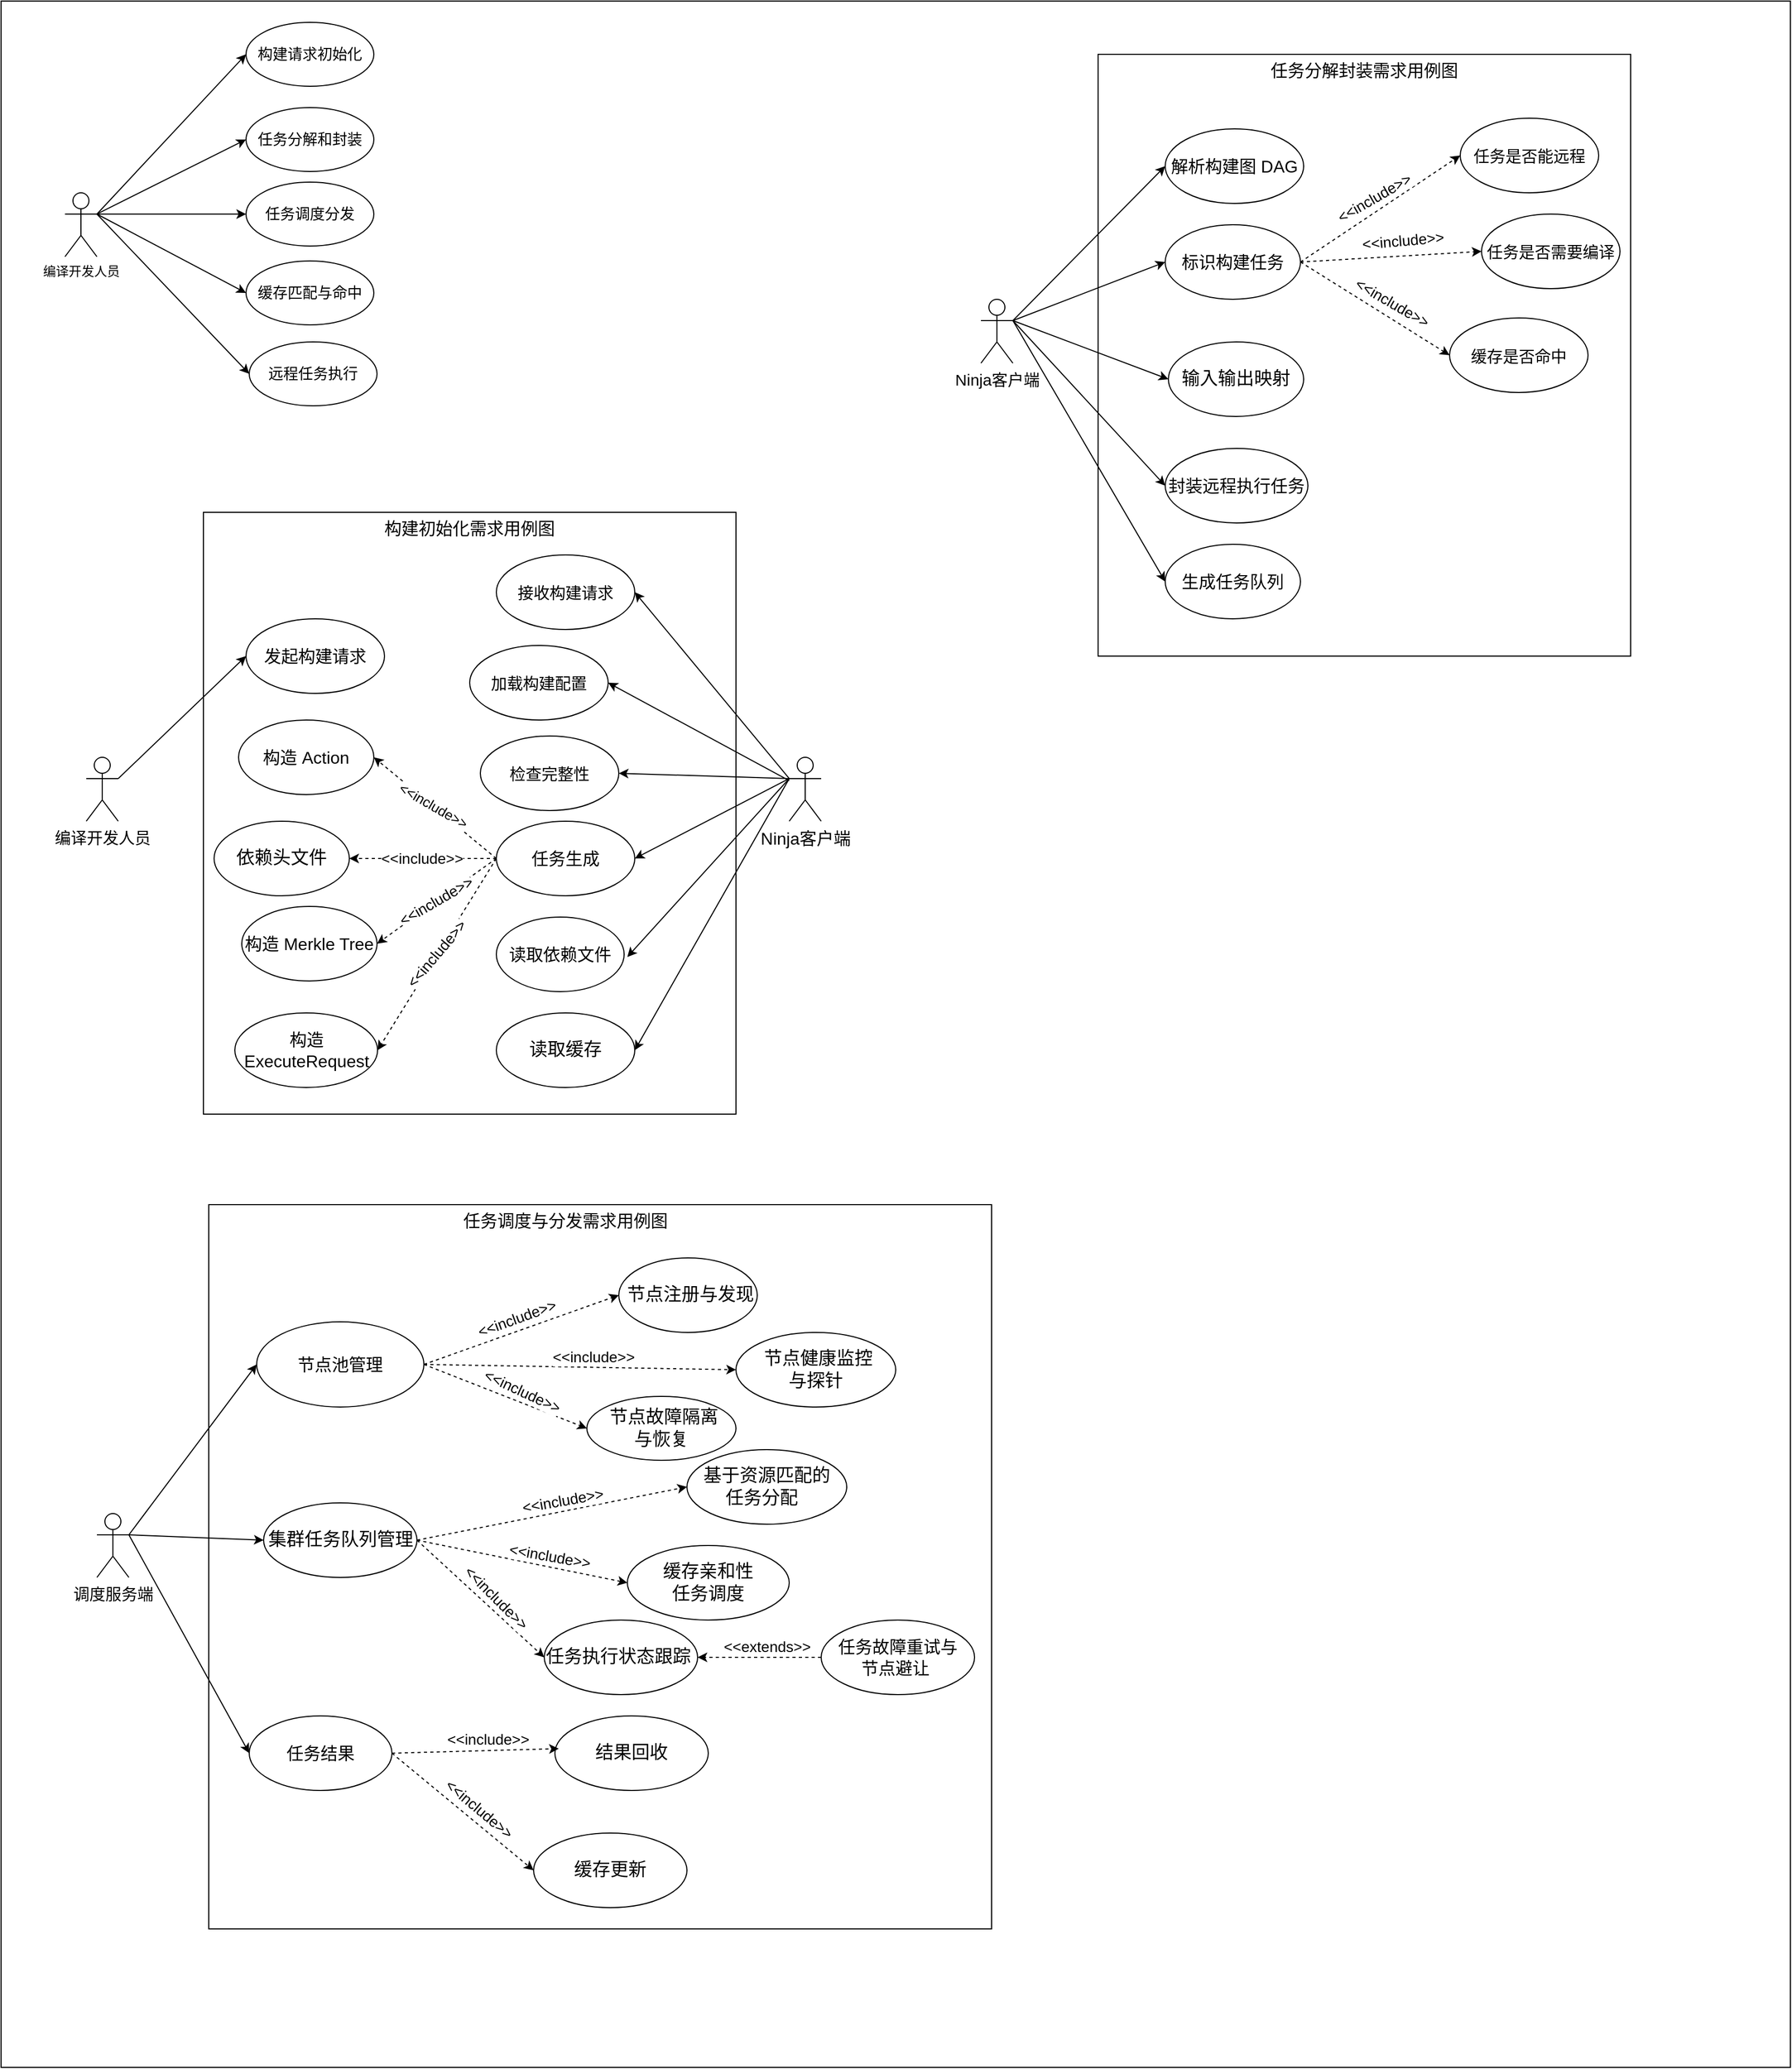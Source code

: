 <mxfile version="28.0.7">
  <diagram name="Page-1" id="qEtK4CYPQ_lM7GusHUAZ">
    <mxGraphModel dx="1860" dy="776" grid="1" gridSize="10" guides="1" tooltips="1" connect="1" arrows="1" fold="1" page="1" pageScale="1" pageWidth="850" pageHeight="1100" math="0" shadow="0">
      <root>
        <mxCell id="0" />
        <mxCell id="1" parent="0" />
        <mxCell id="RgCG5Li9tSHn9rsyd1P--2" value="" style="rounded=0;whiteSpace=wrap;html=1;" vertex="1" parent="1">
          <mxGeometry x="-840" y="40" width="1680" height="1940" as="geometry" />
        </mxCell>
        <mxCell id="RgCG5Li9tSHn9rsyd1P--35" value="" style="rounded=0;whiteSpace=wrap;html=1;" vertex="1" parent="1">
          <mxGeometry x="-650" y="520" width="500" height="565" as="geometry" />
        </mxCell>
        <mxCell id="RgCG5Li9tSHn9rsyd1P--13" style="rounded=0;orthogonalLoop=1;jettySize=auto;html=1;entryX=0;entryY=0.5;entryDx=0;entryDy=0;exitX=1;exitY=0.333;exitDx=0;exitDy=0;exitPerimeter=0;" edge="1" parent="1" source="RgCG5Li9tSHn9rsyd1P--4" target="RgCG5Li9tSHn9rsyd1P--7">
          <mxGeometry relative="1" as="geometry" />
        </mxCell>
        <mxCell id="RgCG5Li9tSHn9rsyd1P--4" value="编译开发人员" style="shape=umlActor;verticalLabelPosition=bottom;verticalAlign=top;html=1;outlineConnect=0;" vertex="1" parent="1">
          <mxGeometry x="-780" y="220" width="30" height="60" as="geometry" />
        </mxCell>
        <mxCell id="RgCG5Li9tSHn9rsyd1P--7" value="&lt;span style=&quot;font-size:10.5pt;mso-bidi-font-size:10.0pt;&lt;br/&gt;font-family:宋体;mso-bidi-font-family:宋体;mso-font-kerning:1.0pt;mso-ansi-language:&lt;br/&gt;EN-US;mso-fareast-language:ZH-CN;mso-bidi-language:AR-SA&quot;&gt;构建请求初始化&lt;/span&gt;" style="ellipse;whiteSpace=wrap;html=1;" vertex="1" parent="1">
          <mxGeometry x="-610" y="60" width="120" height="60" as="geometry" />
        </mxCell>
        <mxCell id="RgCG5Li9tSHn9rsyd1P--8" value="&lt;span style=&quot;font-size: 14px;&quot;&gt;任务分解和封装&lt;/span&gt;" style="ellipse;whiteSpace=wrap;html=1;" vertex="1" parent="1">
          <mxGeometry x="-610" y="140" width="120" height="60" as="geometry" />
        </mxCell>
        <mxCell id="RgCG5Li9tSHn9rsyd1P--9" value="&lt;span style=&quot;font-size: 14px;&quot;&gt;缓存匹配与命中&lt;/span&gt;" style="ellipse;whiteSpace=wrap;html=1;" vertex="1" parent="1">
          <mxGeometry x="-610" y="284" width="120" height="60" as="geometry" />
        </mxCell>
        <mxCell id="RgCG5Li9tSHn9rsyd1P--11" value="&lt;span style=&quot;font-size: 14px;&quot;&gt;任务调度分发&lt;/span&gt;" style="ellipse;whiteSpace=wrap;html=1;" vertex="1" parent="1">
          <mxGeometry x="-610" y="210" width="120" height="60" as="geometry" />
        </mxCell>
        <mxCell id="RgCG5Li9tSHn9rsyd1P--12" value="&lt;span style=&quot;font-size: 14px;&quot;&gt;远程任务执行&lt;/span&gt;" style="ellipse;whiteSpace=wrap;html=1;" vertex="1" parent="1">
          <mxGeometry x="-607" y="360" width="120" height="60" as="geometry" />
        </mxCell>
        <mxCell id="RgCG5Li9tSHn9rsyd1P--14" style="rounded=0;orthogonalLoop=1;jettySize=auto;html=1;entryX=0;entryY=0.5;entryDx=0;entryDy=0;exitX=1;exitY=0.333;exitDx=0;exitDy=0;exitPerimeter=0;" edge="1" parent="1" source="RgCG5Li9tSHn9rsyd1P--4" target="RgCG5Li9tSHn9rsyd1P--8">
          <mxGeometry relative="1" as="geometry">
            <mxPoint x="-700" y="330" as="sourcePoint" />
            <mxPoint x="-560" y="180" as="targetPoint" />
          </mxGeometry>
        </mxCell>
        <mxCell id="RgCG5Li9tSHn9rsyd1P--15" style="rounded=0;orthogonalLoop=1;jettySize=auto;html=1;entryX=0;entryY=0.5;entryDx=0;entryDy=0;exitX=1;exitY=0.333;exitDx=0;exitDy=0;exitPerimeter=0;" edge="1" parent="1" source="RgCG5Li9tSHn9rsyd1P--4" target="RgCG5Li9tSHn9rsyd1P--11">
          <mxGeometry relative="1" as="geometry">
            <mxPoint x="-660" y="360" as="sourcePoint" />
            <mxPoint x="-520" y="210" as="targetPoint" />
          </mxGeometry>
        </mxCell>
        <mxCell id="RgCG5Li9tSHn9rsyd1P--16" style="rounded=0;orthogonalLoop=1;jettySize=auto;html=1;entryX=0;entryY=0.5;entryDx=0;entryDy=0;" edge="1" parent="1" target="RgCG5Li9tSHn9rsyd1P--9">
          <mxGeometry relative="1" as="geometry">
            <mxPoint x="-750" y="240" as="sourcePoint" />
            <mxPoint x="-500" y="260" as="targetPoint" />
          </mxGeometry>
        </mxCell>
        <mxCell id="RgCG5Li9tSHn9rsyd1P--17" style="rounded=0;orthogonalLoop=1;jettySize=auto;html=1;entryX=0;entryY=0.5;entryDx=0;entryDy=0;" edge="1" parent="1" target="RgCG5Li9tSHn9rsyd1P--12">
          <mxGeometry relative="1" as="geometry">
            <mxPoint x="-750" y="240" as="sourcePoint" />
            <mxPoint x="-550" y="300" as="targetPoint" />
          </mxGeometry>
        </mxCell>
        <mxCell id="RgCG5Li9tSHn9rsyd1P--34" style="rounded=0;orthogonalLoop=1;jettySize=auto;html=1;entryX=0;entryY=0.5;entryDx=0;entryDy=0;" edge="1" parent="1" target="RgCG5Li9tSHn9rsyd1P--20">
          <mxGeometry relative="1" as="geometry">
            <mxPoint x="-730" y="770" as="sourcePoint" />
          </mxGeometry>
        </mxCell>
        <mxCell id="RgCG5Li9tSHn9rsyd1P--18" value="&lt;font style=&quot;font-size: 15px;&quot;&gt;编译开发人员&lt;/font&gt;" style="shape=umlActor;verticalLabelPosition=bottom;verticalAlign=top;html=1;outlineConnect=0;" vertex="1" parent="1">
          <mxGeometry x="-760" y="750" width="30" height="60" as="geometry" />
        </mxCell>
        <mxCell id="RgCG5Li9tSHn9rsyd1P--19" value="&lt;font style=&quot;font-size: 16px;&quot;&gt;Ninja客户端&lt;/font&gt;" style="shape=umlActor;verticalLabelPosition=bottom;verticalAlign=top;html=1;outlineConnect=0;" vertex="1" parent="1">
          <mxGeometry x="-100" y="750" width="30" height="60" as="geometry" />
        </mxCell>
        <mxCell id="RgCG5Li9tSHn9rsyd1P--20" value="&lt;font style=&quot;font-size: 16px;&quot;&gt;发起构建请求&lt;/font&gt;" style="ellipse;whiteSpace=wrap;html=1;" vertex="1" parent="1">
          <mxGeometry x="-610" y="620" width="130" height="70" as="geometry" />
        </mxCell>
        <mxCell id="RgCG5Li9tSHn9rsyd1P--21" value="&lt;font style=&quot;font-size: 15px;&quot;&gt;接收构建请求&lt;/font&gt;" style="ellipse;whiteSpace=wrap;html=1;" vertex="1" parent="1">
          <mxGeometry x="-375" y="560" width="130" height="70" as="geometry" />
        </mxCell>
        <mxCell id="RgCG5Li9tSHn9rsyd1P--22" value="&lt;font style=&quot;font-size: 15px;&quot;&gt;加载构建配置&lt;/font&gt;" style="ellipse;whiteSpace=wrap;html=1;" vertex="1" parent="1">
          <mxGeometry x="-400" y="645" width="130" height="70" as="geometry" />
        </mxCell>
        <mxCell id="RgCG5Li9tSHn9rsyd1P--24" value="&lt;font style=&quot;font-size: 15px;&quot;&gt;检查完整性&lt;/font&gt;" style="ellipse;whiteSpace=wrap;html=1;" vertex="1" parent="1">
          <mxGeometry x="-390" y="730" width="130" height="70" as="geometry" />
        </mxCell>
        <mxCell id="RgCG5Li9tSHn9rsyd1P--25" value="&lt;font style=&quot;font-size: 16px;&quot;&gt;读取依赖文件&lt;/font&gt;" style="ellipse;whiteSpace=wrap;html=1;" vertex="1" parent="1">
          <mxGeometry x="-375" y="900" width="120" height="70" as="geometry" />
        </mxCell>
        <mxCell id="RgCG5Li9tSHn9rsyd1P--26" value="&lt;font style=&quot;font-size: 16px;&quot;&gt;任务生成&lt;/font&gt;" style="ellipse;whiteSpace=wrap;html=1;" vertex="1" parent="1">
          <mxGeometry x="-375" y="810" width="130" height="70" as="geometry" />
        </mxCell>
        <mxCell id="RgCG5Li9tSHn9rsyd1P--27" value="&lt;font style=&quot;font-size: 17px;&quot;&gt;依赖头文件&lt;/font&gt;" style="ellipse;whiteSpace=wrap;html=1;" vertex="1" parent="1">
          <mxGeometry x="-640" y="810" width="127" height="70" as="geometry" />
        </mxCell>
        <mxCell id="RgCG5Li9tSHn9rsyd1P--28" value="&lt;font style=&quot;font-size: 16px;&quot;&gt;构造 Merkle Tree&lt;/font&gt;" style="ellipse;whiteSpace=wrap;html=1;" vertex="1" parent="1">
          <mxGeometry x="-614" y="890" width="127" height="70" as="geometry" />
        </mxCell>
        <mxCell id="RgCG5Li9tSHn9rsyd1P--29" value="&lt;font style=&quot;font-size: 16px;&quot;&gt;构造 Action&lt;/font&gt;" style="ellipse;whiteSpace=wrap;html=1;" vertex="1" parent="1">
          <mxGeometry x="-617" y="715" width="127" height="70" as="geometry" />
        </mxCell>
        <mxCell id="RgCG5Li9tSHn9rsyd1P--30" value="&lt;font style=&quot;font-size: 16px;&quot;&gt;构造 ExecuteRequest&lt;/font&gt;" style="ellipse;whiteSpace=wrap;html=1;" vertex="1" parent="1">
          <mxGeometry x="-620.5" y="990" width="134" height="70" as="geometry" />
        </mxCell>
        <mxCell id="RgCG5Li9tSHn9rsyd1P--33" value="&lt;font style=&quot;font-size: 17px;&quot;&gt;读取缓存&lt;/font&gt;" style="ellipse;whiteSpace=wrap;html=1;" vertex="1" parent="1">
          <mxGeometry x="-375" y="990" width="130" height="70" as="geometry" />
        </mxCell>
        <mxCell id="RgCG5Li9tSHn9rsyd1P--36" style="rounded=0;orthogonalLoop=1;jettySize=auto;html=1;entryX=1;entryY=0.5;entryDx=0;entryDy=0;exitX=0;exitY=0.333;exitDx=0;exitDy=0;exitPerimeter=0;" edge="1" parent="1" source="RgCG5Li9tSHn9rsyd1P--19" target="RgCG5Li9tSHn9rsyd1P--21">
          <mxGeometry relative="1" as="geometry">
            <mxPoint x="-690" y="840" as="sourcePoint" />
            <mxPoint x="-570" y="720" as="targetPoint" />
          </mxGeometry>
        </mxCell>
        <mxCell id="RgCG5Li9tSHn9rsyd1P--37" style="rounded=0;orthogonalLoop=1;jettySize=auto;html=1;entryX=1;entryY=0.5;entryDx=0;entryDy=0;" edge="1" parent="1" source="RgCG5Li9tSHn9rsyd1P--19" target="RgCG5Li9tSHn9rsyd1P--22">
          <mxGeometry relative="1" as="geometry">
            <mxPoint x="-100" y="770" as="sourcePoint" />
            <mxPoint x="-140" y="710" as="targetPoint" />
          </mxGeometry>
        </mxCell>
        <mxCell id="RgCG5Li9tSHn9rsyd1P--38" style="rounded=0;orthogonalLoop=1;jettySize=auto;html=1;entryX=1;entryY=0.5;entryDx=0;entryDy=0;exitX=0;exitY=0.333;exitDx=0;exitDy=0;exitPerimeter=0;" edge="1" parent="1" source="RgCG5Li9tSHn9rsyd1P--19" target="RgCG5Li9tSHn9rsyd1P--24">
          <mxGeometry relative="1" as="geometry">
            <mxPoint x="-100" y="770" as="sourcePoint" />
            <mxPoint x="-130" y="780" as="targetPoint" />
          </mxGeometry>
        </mxCell>
        <mxCell id="RgCG5Li9tSHn9rsyd1P--39" style="rounded=0;orthogonalLoop=1;jettySize=auto;html=1;entryX=1;entryY=0.5;entryDx=0;entryDy=0;exitX=0;exitY=0.333;exitDx=0;exitDy=0;exitPerimeter=0;" edge="1" parent="1" source="RgCG5Li9tSHn9rsyd1P--19" target="RgCG5Li9tSHn9rsyd1P--26">
          <mxGeometry relative="1" as="geometry">
            <mxPoint x="-100" y="770" as="sourcePoint" />
            <mxPoint x="-180" y="830" as="targetPoint" />
          </mxGeometry>
        </mxCell>
        <mxCell id="RgCG5Li9tSHn9rsyd1P--40" style="rounded=0;orthogonalLoop=1;jettySize=auto;html=1;entryX=1.025;entryY=0.535;entryDx=0;entryDy=0;entryPerimeter=0;exitX=0;exitY=0.333;exitDx=0;exitDy=0;exitPerimeter=0;" edge="1" parent="1" source="RgCG5Li9tSHn9rsyd1P--19" target="RgCG5Li9tSHn9rsyd1P--25">
          <mxGeometry relative="1" as="geometry">
            <mxPoint x="-100" y="770" as="sourcePoint" />
            <mxPoint x="-210" y="870" as="targetPoint" />
          </mxGeometry>
        </mxCell>
        <mxCell id="RgCG5Li9tSHn9rsyd1P--41" style="rounded=0;orthogonalLoop=1;jettySize=auto;html=1;entryX=1;entryY=0.5;entryDx=0;entryDy=0;exitX=0;exitY=0.333;exitDx=0;exitDy=0;exitPerimeter=0;" edge="1" parent="1" source="RgCG5Li9tSHn9rsyd1P--19" target="RgCG5Li9tSHn9rsyd1P--33">
          <mxGeometry relative="1" as="geometry">
            <mxPoint x="-100" y="770" as="sourcePoint" />
            <mxPoint x="-190" y="890" as="targetPoint" />
          </mxGeometry>
        </mxCell>
        <mxCell id="RgCG5Li9tSHn9rsyd1P--42" style="rounded=0;orthogonalLoop=1;jettySize=auto;html=1;entryX=1;entryY=0.5;entryDx=0;entryDy=0;exitX=0;exitY=0.5;exitDx=0;exitDy=0;dashed=1;" edge="1" parent="1" source="RgCG5Li9tSHn9rsyd1P--26" target="RgCG5Li9tSHn9rsyd1P--29">
          <mxGeometry relative="1" as="geometry">
            <mxPoint x="-60" y="770" as="sourcePoint" />
            <mxPoint x="-190" y="760" as="targetPoint" />
          </mxGeometry>
        </mxCell>
        <mxCell id="RgCG5Li9tSHn9rsyd1P--43" value="&lt;font style=&quot;font-size: 13px;&quot;&gt;&amp;lt;&amp;lt;include&amp;gt;&amp;gt;&lt;/font&gt;" style="edgeLabel;html=1;align=center;verticalAlign=middle;resizable=0;points=[];rotation=30;" vertex="1" connectable="0" parent="RgCG5Li9tSHn9rsyd1P--42">
          <mxGeometry x="0.031" y="3" relative="1" as="geometry">
            <mxPoint x="2" y="-4" as="offset" />
          </mxGeometry>
        </mxCell>
        <mxCell id="RgCG5Li9tSHn9rsyd1P--44" style="rounded=0;orthogonalLoop=1;jettySize=auto;html=1;entryX=1;entryY=0.5;entryDx=0;entryDy=0;exitX=0;exitY=0.5;exitDx=0;exitDy=0;dashed=1;" edge="1" parent="1" source="RgCG5Li9tSHn9rsyd1P--26" target="RgCG5Li9tSHn9rsyd1P--27">
          <mxGeometry relative="1" as="geometry">
            <mxPoint x="-263" y="910" as="sourcePoint" />
            <mxPoint x="-400" y="820" as="targetPoint" />
          </mxGeometry>
        </mxCell>
        <mxCell id="RgCG5Li9tSHn9rsyd1P--45" value="&lt;font style=&quot;font-size: 14px;&quot;&gt;&amp;lt;&amp;lt;include&amp;gt;&amp;gt;&lt;/font&gt;" style="edgeLabel;html=1;align=center;verticalAlign=middle;resizable=0;points=[];rotation=0;" vertex="1" connectable="0" parent="RgCG5Li9tSHn9rsyd1P--44">
          <mxGeometry x="0.031" y="3" relative="1" as="geometry">
            <mxPoint x="1" y="-3" as="offset" />
          </mxGeometry>
        </mxCell>
        <mxCell id="RgCG5Li9tSHn9rsyd1P--46" style="rounded=0;orthogonalLoop=1;jettySize=auto;html=1;entryX=1;entryY=0.5;entryDx=0;entryDy=0;exitX=0;exitY=0.5;exitDx=0;exitDy=0;dashed=1;" edge="1" parent="1" source="RgCG5Li9tSHn9rsyd1P--26" target="RgCG5Li9tSHn9rsyd1P--28">
          <mxGeometry relative="1" as="geometry">
            <mxPoint x="-283" y="1000" as="sourcePoint" />
            <mxPoint x="-420" y="910" as="targetPoint" />
          </mxGeometry>
        </mxCell>
        <mxCell id="RgCG5Li9tSHn9rsyd1P--47" value="&lt;font style=&quot;font-size: 14px;&quot;&gt;&amp;lt;&amp;lt;include&amp;gt;&amp;gt;&lt;/font&gt;" style="edgeLabel;html=1;align=center;verticalAlign=middle;resizable=0;points=[];rotation=-30;" vertex="1" connectable="0" parent="RgCG5Li9tSHn9rsyd1P--46">
          <mxGeometry x="0.031" y="3" relative="1" as="geometry">
            <mxPoint x="-1" y="-4" as="offset" />
          </mxGeometry>
        </mxCell>
        <mxCell id="RgCG5Li9tSHn9rsyd1P--48" style="rounded=0;orthogonalLoop=1;jettySize=auto;html=1;entryX=1;entryY=0.5;entryDx=0;entryDy=0;exitX=0;exitY=0.5;exitDx=0;exitDy=0;dashed=1;" edge="1" parent="1" source="RgCG5Li9tSHn9rsyd1P--26" target="RgCG5Li9tSHn9rsyd1P--30">
          <mxGeometry relative="1" as="geometry">
            <mxPoint x="-273" y="1020" as="sourcePoint" />
            <mxPoint x="-410" y="930" as="targetPoint" />
          </mxGeometry>
        </mxCell>
        <mxCell id="RgCG5Li9tSHn9rsyd1P--49" value="&lt;font style=&quot;font-size: 14px;&quot;&gt;&amp;lt;&amp;lt;include&amp;gt;&amp;gt;&lt;/font&gt;" style="edgeLabel;html=1;align=center;verticalAlign=middle;resizable=0;points=[];rotation=-50;" vertex="1" connectable="0" parent="RgCG5Li9tSHn9rsyd1P--48">
          <mxGeometry x="0.031" y="3" relative="1" as="geometry">
            <mxPoint x="-2" y="-4" as="offset" />
          </mxGeometry>
        </mxCell>
        <mxCell id="RgCG5Li9tSHn9rsyd1P--50" value="&lt;font style=&quot;font-size: 16px;&quot;&gt;构建初始化需求用例图&lt;/font&gt;" style="text;html=1;align=center;verticalAlign=middle;whiteSpace=wrap;rounded=0;" vertex="1" parent="1">
          <mxGeometry x="-490" y="520" width="180" height="30" as="geometry" />
        </mxCell>
        <mxCell id="RgCG5Li9tSHn9rsyd1P--52" value="" style="rounded=0;whiteSpace=wrap;html=1;" vertex="1" parent="1">
          <mxGeometry x="190" y="90" width="500" height="565" as="geometry" />
        </mxCell>
        <mxCell id="RgCG5Li9tSHn9rsyd1P--53" style="rounded=0;orthogonalLoop=1;jettySize=auto;html=1;entryX=0;entryY=0.5;entryDx=0;entryDy=0;" edge="1" parent="1" target="RgCG5Li9tSHn9rsyd1P--56">
          <mxGeometry relative="1" as="geometry">
            <mxPoint x="110" y="340" as="sourcePoint" />
          </mxGeometry>
        </mxCell>
        <mxCell id="RgCG5Li9tSHn9rsyd1P--54" value="&lt;font style=&quot;font-size: 15px;&quot;&gt;Ninja客户端&lt;/font&gt;" style="shape=umlActor;verticalLabelPosition=bottom;verticalAlign=top;html=1;outlineConnect=0;" vertex="1" parent="1">
          <mxGeometry x="80" y="320" width="30" height="60" as="geometry" />
        </mxCell>
        <mxCell id="RgCG5Li9tSHn9rsyd1P--56" value="&lt;font style=&quot;font-size: 16px;&quot;&gt;解析构建图 DAG&lt;/font&gt;" style="ellipse;whiteSpace=wrap;html=1;" vertex="1" parent="1">
          <mxGeometry x="253" y="160" width="130" height="70" as="geometry" />
        </mxCell>
        <mxCell id="RgCG5Li9tSHn9rsyd1P--57" value="&lt;font style=&quot;font-size: 15px;&quot;&gt;任务是否能远程&lt;/font&gt;" style="ellipse;whiteSpace=wrap;html=1;" vertex="1" parent="1">
          <mxGeometry x="530" y="150" width="130" height="70" as="geometry" />
        </mxCell>
        <mxCell id="RgCG5Li9tSHn9rsyd1P--58" value="&lt;font style=&quot;font-size: 15px;&quot;&gt;任务是否需要编译&lt;/font&gt;" style="ellipse;whiteSpace=wrap;html=1;" vertex="1" parent="1">
          <mxGeometry x="550" y="240" width="130" height="70" as="geometry" />
        </mxCell>
        <mxCell id="RgCG5Li9tSHn9rsyd1P--59" value="&lt;font style=&quot;font-size: 15px;&quot;&gt;缓存是否命中&lt;/font&gt;" style="ellipse;whiteSpace=wrap;html=1;" vertex="1" parent="1">
          <mxGeometry x="520" y="337.5" width="130" height="70" as="geometry" />
        </mxCell>
        <mxCell id="RgCG5Li9tSHn9rsyd1P--62" value="&lt;font style=&quot;font-size: 17px;&quot;&gt;输入输出映射&lt;/font&gt;" style="ellipse;whiteSpace=wrap;html=1;" vertex="1" parent="1">
          <mxGeometry x="256" y="360" width="127" height="70" as="geometry" />
        </mxCell>
        <mxCell id="RgCG5Li9tSHn9rsyd1P--63" value="&lt;span style=&quot;font-size: 16px;&quot;&gt;生成任务队列&lt;/span&gt;" style="ellipse;whiteSpace=wrap;html=1;" vertex="1" parent="1">
          <mxGeometry x="253" y="550" width="127" height="70" as="geometry" />
        </mxCell>
        <mxCell id="RgCG5Li9tSHn9rsyd1P--64" value="&lt;span style=&quot;font-size: 16px;&quot;&gt;标识构建任务&lt;/span&gt;" style="ellipse;whiteSpace=wrap;html=1;" vertex="1" parent="1">
          <mxGeometry x="253" y="250" width="127" height="70" as="geometry" />
        </mxCell>
        <mxCell id="RgCG5Li9tSHn9rsyd1P--65" value="&lt;font style=&quot;font-size: 16px;&quot;&gt;封装远程执行任务&lt;/font&gt;" style="ellipse;whiteSpace=wrap;html=1;" vertex="1" parent="1">
          <mxGeometry x="253" y="460" width="134" height="70" as="geometry" />
        </mxCell>
        <mxCell id="RgCG5Li9tSHn9rsyd1P--75" style="rounded=0;orthogonalLoop=1;jettySize=auto;html=1;entryX=0;entryY=0.5;entryDx=0;entryDy=0;exitX=1;exitY=0.5;exitDx=0;exitDy=0;dashed=1;" edge="1" parent="1" source="RgCG5Li9tSHn9rsyd1P--64" target="RgCG5Li9tSHn9rsyd1P--57">
          <mxGeometry relative="1" as="geometry">
            <mxPoint x="577" y="480" as="sourcePoint" />
            <mxPoint x="440" y="390" as="targetPoint" />
          </mxGeometry>
        </mxCell>
        <mxCell id="RgCG5Li9tSHn9rsyd1P--76" value="&lt;font style=&quot;font-size: 14px;&quot;&gt;&amp;lt;&amp;lt;include&amp;gt;&amp;gt;&lt;/font&gt;" style="edgeLabel;html=1;align=center;verticalAlign=middle;resizable=0;points=[];rotation=-30;" vertex="1" connectable="0" parent="RgCG5Li9tSHn9rsyd1P--75">
          <mxGeometry x="0.031" y="3" relative="1" as="geometry">
            <mxPoint x="-7" y="-6" as="offset" />
          </mxGeometry>
        </mxCell>
        <mxCell id="RgCG5Li9tSHn9rsyd1P--77" style="rounded=0;orthogonalLoop=1;jettySize=auto;html=1;entryX=0;entryY=0.5;entryDx=0;entryDy=0;exitX=1;exitY=0.5;exitDx=0;exitDy=0;dashed=1;" edge="1" parent="1" source="RgCG5Li9tSHn9rsyd1P--64" target="RgCG5Li9tSHn9rsyd1P--59">
          <mxGeometry relative="1" as="geometry">
            <mxPoint x="557" y="570" as="sourcePoint" />
            <mxPoint x="420" y="480" as="targetPoint" />
          </mxGeometry>
        </mxCell>
        <mxCell id="RgCG5Li9tSHn9rsyd1P--78" value="&lt;font style=&quot;font-size: 14px;&quot;&gt;&amp;lt;&amp;lt;include&amp;gt;&amp;gt;&lt;/font&gt;" style="edgeLabel;html=1;align=center;verticalAlign=middle;resizable=0;points=[];rotation=30;" vertex="1" connectable="0" parent="RgCG5Li9tSHn9rsyd1P--77">
          <mxGeometry x="0.031" y="3" relative="1" as="geometry">
            <mxPoint x="12" y="-5" as="offset" />
          </mxGeometry>
        </mxCell>
        <mxCell id="RgCG5Li9tSHn9rsyd1P--79" style="rounded=0;orthogonalLoop=1;jettySize=auto;html=1;entryX=0;entryY=0.5;entryDx=0;entryDy=0;exitX=1;exitY=0.5;exitDx=0;exitDy=0;dashed=1;" edge="1" parent="1" source="RgCG5Li9tSHn9rsyd1P--64" target="RgCG5Li9tSHn9rsyd1P--58">
          <mxGeometry relative="1" as="geometry">
            <mxPoint x="567" y="590" as="sourcePoint" />
            <mxPoint x="430" y="500" as="targetPoint" />
          </mxGeometry>
        </mxCell>
        <mxCell id="RgCG5Li9tSHn9rsyd1P--80" value="&lt;font style=&quot;font-size: 14px;&quot;&gt;&amp;lt;&amp;lt;include&amp;gt;&amp;gt;&lt;/font&gt;" style="edgeLabel;html=1;align=center;verticalAlign=middle;resizable=0;points=[];rotation=-5;" vertex="1" connectable="0" parent="RgCG5Li9tSHn9rsyd1P--79">
          <mxGeometry x="0.031" y="3" relative="1" as="geometry">
            <mxPoint x="8" y="-12" as="offset" />
          </mxGeometry>
        </mxCell>
        <mxCell id="RgCG5Li9tSHn9rsyd1P--81" value="&lt;font style=&quot;font-size: 16px;&quot;&gt;任务分解封装需求用例图&lt;/font&gt;" style="text;html=1;align=center;verticalAlign=middle;whiteSpace=wrap;rounded=0;" vertex="1" parent="1">
          <mxGeometry x="350" y="90" width="180" height="30" as="geometry" />
        </mxCell>
        <mxCell id="RgCG5Li9tSHn9rsyd1P--82" style="rounded=0;orthogonalLoop=1;jettySize=auto;html=1;entryX=0;entryY=0.5;entryDx=0;entryDy=0;" edge="1" parent="1" target="RgCG5Li9tSHn9rsyd1P--64">
          <mxGeometry relative="1" as="geometry">
            <mxPoint x="110" y="340" as="sourcePoint" />
            <mxPoint x="283" y="300" as="targetPoint" />
          </mxGeometry>
        </mxCell>
        <mxCell id="RgCG5Li9tSHn9rsyd1P--83" style="rounded=0;orthogonalLoop=1;jettySize=auto;html=1;entryX=0;entryY=0.5;entryDx=0;entryDy=0;exitX=1;exitY=0.333;exitDx=0;exitDy=0;exitPerimeter=0;" edge="1" parent="1" source="RgCG5Li9tSHn9rsyd1P--54" target="RgCG5Li9tSHn9rsyd1P--62">
          <mxGeometry relative="1" as="geometry">
            <mxPoint x="200" y="495" as="sourcePoint" />
            <mxPoint x="343" y="350" as="targetPoint" />
          </mxGeometry>
        </mxCell>
        <mxCell id="RgCG5Li9tSHn9rsyd1P--84" style="rounded=0;orthogonalLoop=1;jettySize=auto;html=1;entryX=0;entryY=0.5;entryDx=0;entryDy=0;exitX=1;exitY=0.333;exitDx=0;exitDy=0;exitPerimeter=0;" edge="1" parent="1" source="RgCG5Li9tSHn9rsyd1P--54" target="RgCG5Li9tSHn9rsyd1P--65">
          <mxGeometry relative="1" as="geometry">
            <mxPoint x="150" y="545" as="sourcePoint" />
            <mxPoint x="293" y="400" as="targetPoint" />
          </mxGeometry>
        </mxCell>
        <mxCell id="RgCG5Li9tSHn9rsyd1P--85" style="rounded=0;orthogonalLoop=1;jettySize=auto;html=1;entryX=0;entryY=0.5;entryDx=0;entryDy=0;exitX=1;exitY=0.333;exitDx=0;exitDy=0;exitPerimeter=0;" edge="1" parent="1" source="RgCG5Li9tSHn9rsyd1P--54" target="RgCG5Li9tSHn9rsyd1P--63">
          <mxGeometry relative="1" as="geometry">
            <mxPoint x="170" y="575" as="sourcePoint" />
            <mxPoint x="313" y="430" as="targetPoint" />
          </mxGeometry>
        </mxCell>
        <mxCell id="RgCG5Li9tSHn9rsyd1P--87" value="" style="rounded=0;whiteSpace=wrap;html=1;" vertex="1" parent="1">
          <mxGeometry x="-645" y="1170" width="735" height="680" as="geometry" />
        </mxCell>
        <mxCell id="RgCG5Li9tSHn9rsyd1P--89" value="&lt;span style=&quot;font-size: 15px;&quot;&gt;调度服务端&lt;/span&gt;" style="shape=umlActor;verticalLabelPosition=bottom;verticalAlign=top;html=1;outlineConnect=0;" vertex="1" parent="1">
          <mxGeometry x="-750" y="1460" width="30" height="60" as="geometry" />
        </mxCell>
        <mxCell id="RgCG5Li9tSHn9rsyd1P--91" value="&lt;font style=&quot;font-size: 17px;&quot;&gt;&amp;nbsp;节点注册与发现&lt;/font&gt;" style="ellipse;whiteSpace=wrap;html=1;" vertex="1" parent="1">
          <mxGeometry x="-260" y="1220" width="130" height="70" as="geometry" />
        </mxCell>
        <mxCell id="RgCG5Li9tSHn9rsyd1P--92" value="&lt;font style=&quot;font-size: 17px;&quot;&gt;&amp;nbsp;节点健康监控&lt;br&gt;与探针&lt;/font&gt;" style="ellipse;whiteSpace=wrap;html=1;" vertex="1" parent="1">
          <mxGeometry x="-150" y="1290" width="150" height="70" as="geometry" />
        </mxCell>
        <mxCell id="RgCG5Li9tSHn9rsyd1P--93" value="&lt;font style=&quot;font-size: 17px;&quot;&gt;&amp;nbsp;节点故障隔离&lt;br&gt;与恢复&lt;/font&gt;" style="ellipse;whiteSpace=wrap;html=1;" vertex="1" parent="1">
          <mxGeometry x="-290" y="1350" width="140" height="60" as="geometry" />
        </mxCell>
        <mxCell id="RgCG5Li9tSHn9rsyd1P--94" value="&lt;font style=&quot;font-size: 17px;&quot;&gt;集群任务队列管理&lt;/font&gt;" style="ellipse;whiteSpace=wrap;html=1;" vertex="1" parent="1">
          <mxGeometry x="-593.5" y="1450" width="144" height="70" as="geometry" />
        </mxCell>
        <mxCell id="RgCG5Li9tSHn9rsyd1P--96" value="&lt;span style=&quot;font-size: 16px;&quot;&gt;&amp;nbsp;节点池管理&amp;nbsp;&lt;/span&gt;" style="ellipse;whiteSpace=wrap;html=1;" vertex="1" parent="1">
          <mxGeometry x="-600" y="1280" width="157" height="80" as="geometry" />
        </mxCell>
        <mxCell id="RgCG5Li9tSHn9rsyd1P--97" value="&lt;font style=&quot;font-size: 16px;&quot;&gt;任务结果&lt;/font&gt;" style="ellipse;whiteSpace=wrap;html=1;" vertex="1" parent="1">
          <mxGeometry x="-607" y="1650" width="134" height="70" as="geometry" />
        </mxCell>
        <mxCell id="RgCG5Li9tSHn9rsyd1P--98" style="rounded=0;orthogonalLoop=1;jettySize=auto;html=1;entryX=0;entryY=0.5;entryDx=0;entryDy=0;exitX=1;exitY=0.5;exitDx=0;exitDy=0;dashed=1;" edge="1" parent="1" source="RgCG5Li9tSHn9rsyd1P--96" target="RgCG5Li9tSHn9rsyd1P--91">
          <mxGeometry relative="1" as="geometry">
            <mxPoint x="-253" y="1620" as="sourcePoint" />
            <mxPoint x="-390" y="1530" as="targetPoint" />
          </mxGeometry>
        </mxCell>
        <mxCell id="RgCG5Li9tSHn9rsyd1P--99" value="&lt;font style=&quot;font-size: 14px;&quot;&gt;&amp;lt;&amp;lt;include&amp;gt;&amp;gt;&lt;/font&gt;" style="edgeLabel;html=1;align=center;verticalAlign=middle;resizable=0;points=[];rotation=-20;" vertex="1" connectable="0" parent="RgCG5Li9tSHn9rsyd1P--98">
          <mxGeometry x="0.031" y="3" relative="1" as="geometry">
            <mxPoint x="-7" y="-7" as="offset" />
          </mxGeometry>
        </mxCell>
        <mxCell id="RgCG5Li9tSHn9rsyd1P--100" style="rounded=0;orthogonalLoop=1;jettySize=auto;html=1;entryX=0;entryY=0.5;entryDx=0;entryDy=0;exitX=1;exitY=0.5;exitDx=0;exitDy=0;dashed=1;" edge="1" parent="1" source="RgCG5Li9tSHn9rsyd1P--96" target="RgCG5Li9tSHn9rsyd1P--93">
          <mxGeometry relative="1" as="geometry">
            <mxPoint x="-273" y="1710" as="sourcePoint" />
            <mxPoint x="-410" y="1620" as="targetPoint" />
          </mxGeometry>
        </mxCell>
        <mxCell id="RgCG5Li9tSHn9rsyd1P--101" value="&lt;font style=&quot;font-size: 14px;&quot;&gt;&amp;lt;&amp;lt;include&amp;gt;&amp;gt;&lt;/font&gt;" style="edgeLabel;html=1;align=center;verticalAlign=middle;resizable=0;points=[];rotation=25;" vertex="1" connectable="0" parent="RgCG5Li9tSHn9rsyd1P--100">
          <mxGeometry x="0.031" y="3" relative="1" as="geometry">
            <mxPoint x="12" y="-3" as="offset" />
          </mxGeometry>
        </mxCell>
        <mxCell id="RgCG5Li9tSHn9rsyd1P--102" style="rounded=0;orthogonalLoop=1;jettySize=auto;html=1;entryX=0;entryY=0.5;entryDx=0;entryDy=0;exitX=1;exitY=0.5;exitDx=0;exitDy=0;dashed=1;" edge="1" parent="1" source="RgCG5Li9tSHn9rsyd1P--96" target="RgCG5Li9tSHn9rsyd1P--92">
          <mxGeometry relative="1" as="geometry">
            <mxPoint x="-263" y="1730" as="sourcePoint" />
            <mxPoint x="-400" y="1640" as="targetPoint" />
          </mxGeometry>
        </mxCell>
        <mxCell id="RgCG5Li9tSHn9rsyd1P--103" value="&lt;font style=&quot;font-size: 14px;&quot;&gt;&amp;lt;&amp;lt;include&amp;gt;&amp;gt;&lt;/font&gt;" style="edgeLabel;html=1;align=center;verticalAlign=middle;resizable=0;points=[];rotation=0;" vertex="1" connectable="0" parent="RgCG5Li9tSHn9rsyd1P--102">
          <mxGeometry x="0.031" y="3" relative="1" as="geometry">
            <mxPoint x="8" y="-7" as="offset" />
          </mxGeometry>
        </mxCell>
        <mxCell id="RgCG5Li9tSHn9rsyd1P--104" value="&lt;font style=&quot;font-size: 16px;&quot;&gt;任务调度与分发需求用例图&lt;/font&gt;" style="text;html=1;align=center;verticalAlign=middle;whiteSpace=wrap;rounded=0;" vertex="1" parent="1">
          <mxGeometry x="-410" y="1170" width="200" height="30" as="geometry" />
        </mxCell>
        <mxCell id="RgCG5Li9tSHn9rsyd1P--105" style="rounded=0;orthogonalLoop=1;jettySize=auto;html=1;entryX=0;entryY=0.5;entryDx=0;entryDy=0;" edge="1" parent="1" target="RgCG5Li9tSHn9rsyd1P--96">
          <mxGeometry relative="1" as="geometry">
            <mxPoint x="-720" y="1480" as="sourcePoint" />
            <mxPoint x="-547" y="1440" as="targetPoint" />
          </mxGeometry>
        </mxCell>
        <mxCell id="RgCG5Li9tSHn9rsyd1P--106" style="rounded=0;orthogonalLoop=1;jettySize=auto;html=1;entryX=0;entryY=0.5;entryDx=0;entryDy=0;exitX=1;exitY=0.333;exitDx=0;exitDy=0;exitPerimeter=0;" edge="1" parent="1" source="RgCG5Li9tSHn9rsyd1P--89" target="RgCG5Li9tSHn9rsyd1P--94">
          <mxGeometry relative="1" as="geometry">
            <mxPoint x="-630" y="1635" as="sourcePoint" />
            <mxPoint x="-487" y="1490" as="targetPoint" />
          </mxGeometry>
        </mxCell>
        <mxCell id="RgCG5Li9tSHn9rsyd1P--107" style="rounded=0;orthogonalLoop=1;jettySize=auto;html=1;entryX=0;entryY=0.5;entryDx=0;entryDy=0;exitX=1;exitY=0.333;exitDx=0;exitDy=0;exitPerimeter=0;" edge="1" parent="1" source="RgCG5Li9tSHn9rsyd1P--89" target="RgCG5Li9tSHn9rsyd1P--97">
          <mxGeometry relative="1" as="geometry">
            <mxPoint x="-680" y="1685" as="sourcePoint" />
            <mxPoint x="-537" y="1540" as="targetPoint" />
          </mxGeometry>
        </mxCell>
        <mxCell id="RgCG5Li9tSHn9rsyd1P--110" value="&lt;font style=&quot;font-size: 17px;&quot;&gt;结果回收&lt;/font&gt;" style="ellipse;whiteSpace=wrap;html=1;" vertex="1" parent="1">
          <mxGeometry x="-320" y="1650" width="144" height="70" as="geometry" />
        </mxCell>
        <mxCell id="RgCG5Li9tSHn9rsyd1P--111" value="&lt;font style=&quot;font-size: 17px;&quot;&gt;缓存亲和性&lt;br&gt;任务调度&lt;/font&gt;" style="ellipse;whiteSpace=wrap;html=1;" vertex="1" parent="1">
          <mxGeometry x="-252" y="1490" width="152" height="70" as="geometry" />
        </mxCell>
        <mxCell id="RgCG5Li9tSHn9rsyd1P--112" value="&lt;font style=&quot;font-size: 17px;&quot;&gt;基于资源匹配的&lt;br&gt;任务分配&amp;nbsp;&amp;nbsp;&lt;/font&gt;" style="ellipse;whiteSpace=wrap;html=1;" vertex="1" parent="1">
          <mxGeometry x="-196" y="1400" width="150" height="70" as="geometry" />
        </mxCell>
        <mxCell id="RgCG5Li9tSHn9rsyd1P--113" value="&lt;font style=&quot;font-size: 17px;&quot;&gt;缓存更新&lt;/font&gt;" style="ellipse;whiteSpace=wrap;html=1;" vertex="1" parent="1">
          <mxGeometry x="-340" y="1760" width="144" height="70" as="geometry" />
        </mxCell>
        <mxCell id="RgCG5Li9tSHn9rsyd1P--115" value="&lt;font style=&quot;font-size: 17px;&quot;&gt;任务执行状态跟踪&amp;nbsp;&lt;/font&gt;" style="ellipse;whiteSpace=wrap;html=1;" vertex="1" parent="1">
          <mxGeometry x="-330" y="1560" width="144" height="70" as="geometry" />
        </mxCell>
        <mxCell id="RgCG5Li9tSHn9rsyd1P--116" value="&lt;font style=&quot;font-size: 16px;&quot;&gt;任务故障重试与&lt;br&gt;节点避让&amp;nbsp;&lt;/font&gt;" style="ellipse;whiteSpace=wrap;html=1;" vertex="1" parent="1">
          <mxGeometry x="-70" y="1560" width="144" height="70" as="geometry" />
        </mxCell>
        <mxCell id="RgCG5Li9tSHn9rsyd1P--117" style="rounded=0;orthogonalLoop=1;jettySize=auto;html=1;entryX=0;entryY=0.5;entryDx=0;entryDy=0;exitX=1;exitY=0.5;exitDx=0;exitDy=0;dashed=1;" edge="1" parent="1" source="RgCG5Li9tSHn9rsyd1P--94" target="RgCG5Li9tSHn9rsyd1P--112">
          <mxGeometry relative="1" as="geometry">
            <mxPoint x="-350" y="1370" as="sourcePoint" />
            <mxPoint x="-197" y="1440" as="targetPoint" />
          </mxGeometry>
        </mxCell>
        <mxCell id="RgCG5Li9tSHn9rsyd1P--118" value="&lt;font style=&quot;font-size: 14px;&quot;&gt;&amp;lt;&amp;lt;include&amp;gt;&amp;gt;&lt;/font&gt;" style="edgeLabel;html=1;align=center;verticalAlign=middle;resizable=0;points=[];rotation=-10;" vertex="1" connectable="0" parent="RgCG5Li9tSHn9rsyd1P--117">
          <mxGeometry x="0.031" y="3" relative="1" as="geometry">
            <mxPoint x="6" y="-9" as="offset" />
          </mxGeometry>
        </mxCell>
        <mxCell id="RgCG5Li9tSHn9rsyd1P--119" style="rounded=0;orthogonalLoop=1;jettySize=auto;html=1;entryX=0;entryY=0.5;entryDx=0;entryDy=0;exitX=1;exitY=0.5;exitDx=0;exitDy=0;dashed=1;" edge="1" parent="1" source="RgCG5Li9tSHn9rsyd1P--94" target="RgCG5Li9tSHn9rsyd1P--111">
          <mxGeometry relative="1" as="geometry">
            <mxPoint x="-310" y="1470" as="sourcePoint" />
            <mxPoint x="-157" y="1540" as="targetPoint" />
          </mxGeometry>
        </mxCell>
        <mxCell id="RgCG5Li9tSHn9rsyd1P--120" value="&lt;font style=&quot;font-size: 14px;&quot;&gt;&amp;lt;&amp;lt;include&amp;gt;&amp;gt;&lt;/font&gt;" style="edgeLabel;html=1;align=center;verticalAlign=middle;resizable=0;points=[];rotation=10;" vertex="1" connectable="0" parent="RgCG5Li9tSHn9rsyd1P--119">
          <mxGeometry x="0.031" y="3" relative="1" as="geometry">
            <mxPoint x="22" y="-3" as="offset" />
          </mxGeometry>
        </mxCell>
        <mxCell id="RgCG5Li9tSHn9rsyd1P--121" style="rounded=0;orthogonalLoop=1;jettySize=auto;html=1;entryX=0;entryY=0.5;entryDx=0;entryDy=0;exitX=1;exitY=0.5;exitDx=0;exitDy=0;dashed=1;" edge="1" parent="1" source="RgCG5Li9tSHn9rsyd1P--94" target="RgCG5Li9tSHn9rsyd1P--115">
          <mxGeometry relative="1" as="geometry">
            <mxPoint x="-270" y="1590" as="sourcePoint" />
            <mxPoint x="-117" y="1660" as="targetPoint" />
          </mxGeometry>
        </mxCell>
        <mxCell id="RgCG5Li9tSHn9rsyd1P--122" value="&lt;font style=&quot;font-size: 14px;&quot;&gt;&amp;lt;&amp;lt;include&amp;gt;&amp;gt;&lt;/font&gt;" style="edgeLabel;html=1;align=center;verticalAlign=middle;resizable=0;points=[];rotation=45;" vertex="1" connectable="0" parent="RgCG5Li9tSHn9rsyd1P--121">
          <mxGeometry x="0.031" y="3" relative="1" as="geometry">
            <mxPoint x="11" y="-1" as="offset" />
          </mxGeometry>
        </mxCell>
        <mxCell id="RgCG5Li9tSHn9rsyd1P--125" style="rounded=0;orthogonalLoop=1;jettySize=auto;html=1;entryX=0.025;entryY=0.439;entryDx=0;entryDy=0;exitX=1;exitY=0.5;exitDx=0;exitDy=0;dashed=1;entryPerimeter=0;" edge="1" parent="1" source="RgCG5Li9tSHn9rsyd1P--97" target="RgCG5Li9tSHn9rsyd1P--110">
          <mxGeometry relative="1" as="geometry">
            <mxPoint x="-420" y="1530" as="sourcePoint" />
            <mxPoint x="-331" y="1640" as="targetPoint" />
          </mxGeometry>
        </mxCell>
        <mxCell id="RgCG5Li9tSHn9rsyd1P--126" value="&lt;font style=&quot;font-size: 14px;&quot;&gt;&amp;lt;&amp;lt;include&amp;gt;&amp;gt;&lt;/font&gt;" style="edgeLabel;html=1;align=center;verticalAlign=middle;resizable=0;points=[];rotation=0;" vertex="1" connectable="0" parent="RgCG5Li9tSHn9rsyd1P--125">
          <mxGeometry x="0.031" y="3" relative="1" as="geometry">
            <mxPoint x="9" y="-8" as="offset" />
          </mxGeometry>
        </mxCell>
        <mxCell id="RgCG5Li9tSHn9rsyd1P--127" style="rounded=0;orthogonalLoop=1;jettySize=auto;html=1;entryX=0;entryY=0.5;entryDx=0;entryDy=0;exitX=1;exitY=0.5;exitDx=0;exitDy=0;dashed=1;" edge="1" parent="1" source="RgCG5Li9tSHn9rsyd1P--97" target="RgCG5Li9tSHn9rsyd1P--113">
          <mxGeometry relative="1" as="geometry">
            <mxPoint x="-370" y="1710" as="sourcePoint" />
            <mxPoint x="-281" y="1820" as="targetPoint" />
          </mxGeometry>
        </mxCell>
        <mxCell id="RgCG5Li9tSHn9rsyd1P--128" value="&lt;font style=&quot;font-size: 14px;&quot;&gt;&amp;lt;&amp;lt;include&amp;gt;&amp;gt;&lt;/font&gt;" style="edgeLabel;html=1;align=center;verticalAlign=middle;resizable=0;points=[];rotation=40;" vertex="1" connectable="0" parent="RgCG5Li9tSHn9rsyd1P--127">
          <mxGeometry x="0.031" y="3" relative="1" as="geometry">
            <mxPoint x="11" y="-3" as="offset" />
          </mxGeometry>
        </mxCell>
        <mxCell id="RgCG5Li9tSHn9rsyd1P--130" style="rounded=0;orthogonalLoop=1;jettySize=auto;html=1;entryX=1;entryY=0.5;entryDx=0;entryDy=0;dashed=1;" edge="1" parent="1" source="RgCG5Li9tSHn9rsyd1P--116" target="RgCG5Li9tSHn9rsyd1P--115">
          <mxGeometry relative="1" as="geometry">
            <mxPoint x="-165" y="1595" as="sourcePoint" />
            <mxPoint x="-46" y="1705" as="targetPoint" />
          </mxGeometry>
        </mxCell>
        <mxCell id="RgCG5Li9tSHn9rsyd1P--131" value="&lt;font style=&quot;font-size: 14px;&quot;&gt;&amp;lt;&amp;lt;extends&amp;gt;&amp;gt;&lt;/font&gt;" style="edgeLabel;html=1;align=center;verticalAlign=middle;resizable=0;points=[];rotation=0;" vertex="1" connectable="0" parent="RgCG5Li9tSHn9rsyd1P--130">
          <mxGeometry x="0.031" y="3" relative="1" as="geometry">
            <mxPoint x="9" y="-13" as="offset" />
          </mxGeometry>
        </mxCell>
      </root>
    </mxGraphModel>
  </diagram>
</mxfile>
